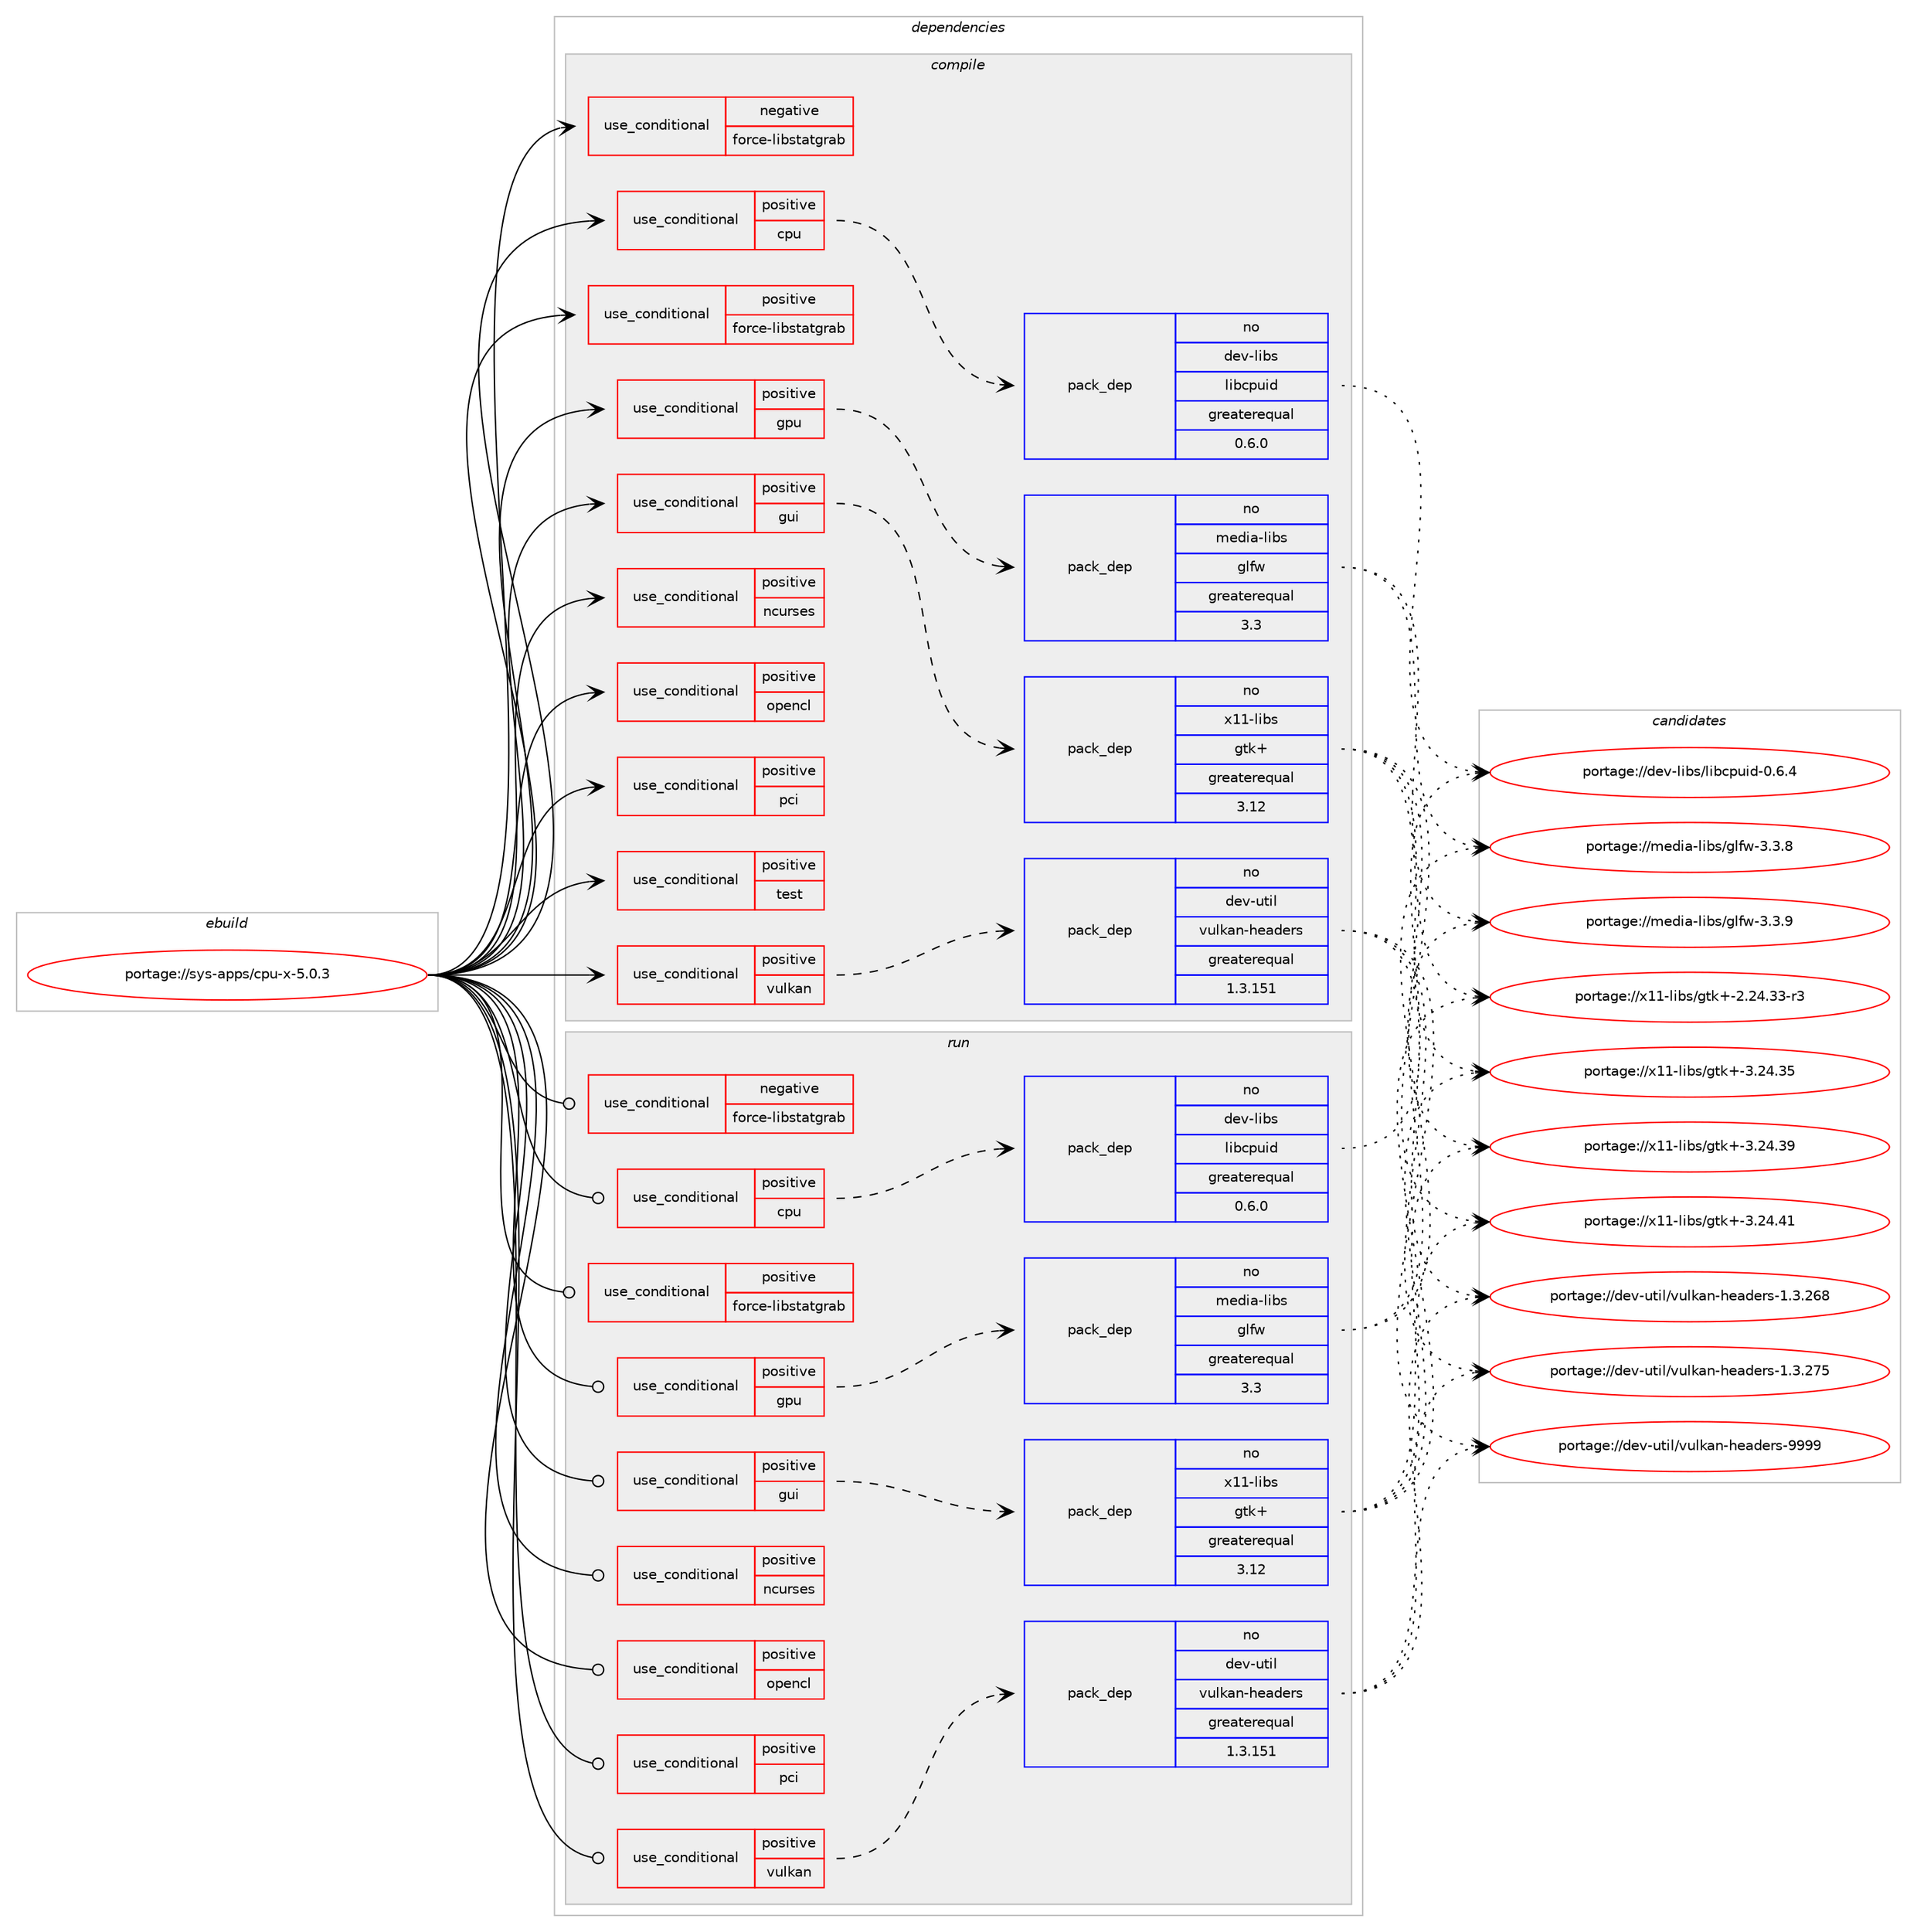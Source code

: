 digraph prolog {

# *************
# Graph options
# *************

newrank=true;
concentrate=true;
compound=true;
graph [rankdir=LR,fontname=Helvetica,fontsize=10,ranksep=1.5];#, ranksep=2.5, nodesep=0.2];
edge  [arrowhead=vee];
node  [fontname=Helvetica,fontsize=10];

# **********
# The ebuild
# **********

subgraph cluster_leftcol {
color=gray;
rank=same;
label=<<i>ebuild</i>>;
id [label="portage://sys-apps/cpu-x-5.0.3", color=red, width=4, href="../sys-apps/cpu-x-5.0.3.svg"];
}

# ****************
# The dependencies
# ****************

subgraph cluster_midcol {
color=gray;
label=<<i>dependencies</i>>;
subgraph cluster_compile {
fillcolor="#eeeeee";
style=filled;
label=<<i>compile</i>>;
subgraph cond12134 {
dependency17739 [label=<<TABLE BORDER="0" CELLBORDER="1" CELLSPACING="0" CELLPADDING="4"><TR><TD ROWSPAN="3" CELLPADDING="10">use_conditional</TD></TR><TR><TD>negative</TD></TR><TR><TD>force-libstatgrab</TD></TR></TABLE>>, shape=none, color=red];
# *** BEGIN UNKNOWN DEPENDENCY TYPE (TODO) ***
# dependency17739 -> package_dependency(portage://sys-apps/cpu-x-5.0.3,install,no,sys-process,procps,none,[,,],any_same_slot,[])
# *** END UNKNOWN DEPENDENCY TYPE (TODO) ***

}
id:e -> dependency17739:w [weight=20,style="solid",arrowhead="vee"];
subgraph cond12135 {
dependency17740 [label=<<TABLE BORDER="0" CELLBORDER="1" CELLSPACING="0" CELLPADDING="4"><TR><TD ROWSPAN="3" CELLPADDING="10">use_conditional</TD></TR><TR><TD>positive</TD></TR><TR><TD>cpu</TD></TR></TABLE>>, shape=none, color=red];
subgraph pack5426 {
dependency17741 [label=<<TABLE BORDER="0" CELLBORDER="1" CELLSPACING="0" CELLPADDING="4" WIDTH="220"><TR><TD ROWSPAN="6" CELLPADDING="30">pack_dep</TD></TR><TR><TD WIDTH="110">no</TD></TR><TR><TD>dev-libs</TD></TR><TR><TD>libcpuid</TD></TR><TR><TD>greaterequal</TD></TR><TR><TD>0.6.0</TD></TR></TABLE>>, shape=none, color=blue];
}
dependency17740:e -> dependency17741:w [weight=20,style="dashed",arrowhead="vee"];
}
id:e -> dependency17740:w [weight=20,style="solid",arrowhead="vee"];
subgraph cond12136 {
dependency17742 [label=<<TABLE BORDER="0" CELLBORDER="1" CELLSPACING="0" CELLPADDING="4"><TR><TD ROWSPAN="3" CELLPADDING="10">use_conditional</TD></TR><TR><TD>positive</TD></TR><TR><TD>force-libstatgrab</TD></TR></TABLE>>, shape=none, color=red];
# *** BEGIN UNKNOWN DEPENDENCY TYPE (TODO) ***
# dependency17742 -> package_dependency(portage://sys-apps/cpu-x-5.0.3,install,no,sys-libs,libstatgrab,none,[,,],[],[])
# *** END UNKNOWN DEPENDENCY TYPE (TODO) ***

}
id:e -> dependency17742:w [weight=20,style="solid",arrowhead="vee"];
subgraph cond12137 {
dependency17743 [label=<<TABLE BORDER="0" CELLBORDER="1" CELLSPACING="0" CELLPADDING="4"><TR><TD ROWSPAN="3" CELLPADDING="10">use_conditional</TD></TR><TR><TD>positive</TD></TR><TR><TD>gpu</TD></TR></TABLE>>, shape=none, color=red];
subgraph pack5427 {
dependency17744 [label=<<TABLE BORDER="0" CELLBORDER="1" CELLSPACING="0" CELLPADDING="4" WIDTH="220"><TR><TD ROWSPAN="6" CELLPADDING="30">pack_dep</TD></TR><TR><TD WIDTH="110">no</TD></TR><TR><TD>media-libs</TD></TR><TR><TD>glfw</TD></TR><TR><TD>greaterequal</TD></TR><TR><TD>3.3</TD></TR></TABLE>>, shape=none, color=blue];
}
dependency17743:e -> dependency17744:w [weight=20,style="dashed",arrowhead="vee"];
# *** BEGIN UNKNOWN DEPENDENCY TYPE (TODO) ***
# dependency17743 -> package_dependency(portage://sys-apps/cpu-x-5.0.3,install,no,media-libs,libglvnd,none,[,,],[],[])
# *** END UNKNOWN DEPENDENCY TYPE (TODO) ***

}
id:e -> dependency17743:w [weight=20,style="solid",arrowhead="vee"];
subgraph cond12138 {
dependency17745 [label=<<TABLE BORDER="0" CELLBORDER="1" CELLSPACING="0" CELLPADDING="4"><TR><TD ROWSPAN="3" CELLPADDING="10">use_conditional</TD></TR><TR><TD>positive</TD></TR><TR><TD>gui</TD></TR></TABLE>>, shape=none, color=red];
# *** BEGIN UNKNOWN DEPENDENCY TYPE (TODO) ***
# dependency17745 -> package_dependency(portage://sys-apps/cpu-x-5.0.3,install,no,dev-cpp,gtkmm,none,[,,],[slot(3.0)],[])
# *** END UNKNOWN DEPENDENCY TYPE (TODO) ***

subgraph pack5428 {
dependency17746 [label=<<TABLE BORDER="0" CELLBORDER="1" CELLSPACING="0" CELLPADDING="4" WIDTH="220"><TR><TD ROWSPAN="6" CELLPADDING="30">pack_dep</TD></TR><TR><TD WIDTH="110">no</TD></TR><TR><TD>x11-libs</TD></TR><TR><TD>gtk+</TD></TR><TR><TD>greaterequal</TD></TR><TR><TD>3.12</TD></TR></TABLE>>, shape=none, color=blue];
}
dependency17745:e -> dependency17746:w [weight=20,style="dashed",arrowhead="vee"];
}
id:e -> dependency17745:w [weight=20,style="solid",arrowhead="vee"];
subgraph cond12139 {
dependency17747 [label=<<TABLE BORDER="0" CELLBORDER="1" CELLSPACING="0" CELLPADDING="4"><TR><TD ROWSPAN="3" CELLPADDING="10">use_conditional</TD></TR><TR><TD>positive</TD></TR><TR><TD>ncurses</TD></TR></TABLE>>, shape=none, color=red];
# *** BEGIN UNKNOWN DEPENDENCY TYPE (TODO) ***
# dependency17747 -> package_dependency(portage://sys-apps/cpu-x-5.0.3,install,no,sys-libs,ncurses,none,[,,],any_same_slot,[use(enable(tinfo),none)])
# *** END UNKNOWN DEPENDENCY TYPE (TODO) ***

}
id:e -> dependency17747:w [weight=20,style="solid",arrowhead="vee"];
subgraph cond12140 {
dependency17748 [label=<<TABLE BORDER="0" CELLBORDER="1" CELLSPACING="0" CELLPADDING="4"><TR><TD ROWSPAN="3" CELLPADDING="10">use_conditional</TD></TR><TR><TD>positive</TD></TR><TR><TD>opencl</TD></TR></TABLE>>, shape=none, color=red];
# *** BEGIN UNKNOWN DEPENDENCY TYPE (TODO) ***
# dependency17748 -> package_dependency(portage://sys-apps/cpu-x-5.0.3,install,no,virtual,opencl,none,[,,],[],[])
# *** END UNKNOWN DEPENDENCY TYPE (TODO) ***

}
id:e -> dependency17748:w [weight=20,style="solid",arrowhead="vee"];
subgraph cond12141 {
dependency17749 [label=<<TABLE BORDER="0" CELLBORDER="1" CELLSPACING="0" CELLPADDING="4"><TR><TD ROWSPAN="3" CELLPADDING="10">use_conditional</TD></TR><TR><TD>positive</TD></TR><TR><TD>pci</TD></TR></TABLE>>, shape=none, color=red];
# *** BEGIN UNKNOWN DEPENDENCY TYPE (TODO) ***
# dependency17749 -> package_dependency(portage://sys-apps/cpu-x-5.0.3,install,no,sys-apps,pciutils,none,[,,],[],[])
# *** END UNKNOWN DEPENDENCY TYPE (TODO) ***

}
id:e -> dependency17749:w [weight=20,style="solid",arrowhead="vee"];
subgraph cond12142 {
dependency17750 [label=<<TABLE BORDER="0" CELLBORDER="1" CELLSPACING="0" CELLPADDING="4"><TR><TD ROWSPAN="3" CELLPADDING="10">use_conditional</TD></TR><TR><TD>positive</TD></TR><TR><TD>test</TD></TR></TABLE>>, shape=none, color=red];
# *** BEGIN UNKNOWN DEPENDENCY TYPE (TODO) ***
# dependency17750 -> package_dependency(portage://sys-apps/cpu-x-5.0.3,install,no,sys-apps,grep,none,[,,],[],[use(enable(pcre),none)])
# *** END UNKNOWN DEPENDENCY TYPE (TODO) ***

# *** BEGIN UNKNOWN DEPENDENCY TYPE (TODO) ***
# dependency17750 -> package_dependency(portage://sys-apps/cpu-x-5.0.3,install,no,sys-apps,mawk,none,[,,],[],[])
# *** END UNKNOWN DEPENDENCY TYPE (TODO) ***

# *** BEGIN UNKNOWN DEPENDENCY TYPE (TODO) ***
# dependency17750 -> package_dependency(portage://sys-apps/cpu-x-5.0.3,install,no,sys-apps,nawk,none,[,,],[],[])
# *** END UNKNOWN DEPENDENCY TYPE (TODO) ***

}
id:e -> dependency17750:w [weight=20,style="solid",arrowhead="vee"];
subgraph cond12143 {
dependency17751 [label=<<TABLE BORDER="0" CELLBORDER="1" CELLSPACING="0" CELLPADDING="4"><TR><TD ROWSPAN="3" CELLPADDING="10">use_conditional</TD></TR><TR><TD>positive</TD></TR><TR><TD>vulkan</TD></TR></TABLE>>, shape=none, color=red];
# *** BEGIN UNKNOWN DEPENDENCY TYPE (TODO) ***
# dependency17751 -> package_dependency(portage://sys-apps/cpu-x-5.0.3,install,no,media-libs,vulkan-loader,none,[,,],[],[])
# *** END UNKNOWN DEPENDENCY TYPE (TODO) ***

subgraph pack5429 {
dependency17752 [label=<<TABLE BORDER="0" CELLBORDER="1" CELLSPACING="0" CELLPADDING="4" WIDTH="220"><TR><TD ROWSPAN="6" CELLPADDING="30">pack_dep</TD></TR><TR><TD WIDTH="110">no</TD></TR><TR><TD>dev-util</TD></TR><TR><TD>vulkan-headers</TD></TR><TR><TD>greaterequal</TD></TR><TR><TD>1.3.151</TD></TR></TABLE>>, shape=none, color=blue];
}
dependency17751:e -> dependency17752:w [weight=20,style="dashed",arrowhead="vee"];
}
id:e -> dependency17751:w [weight=20,style="solid",arrowhead="vee"];
# *** BEGIN UNKNOWN DEPENDENCY TYPE (TODO) ***
# id -> package_dependency(portage://sys-apps/cpu-x-5.0.3,install,no,dev-libs,glib,none,[,,],[slot(2)],[])
# *** END UNKNOWN DEPENDENCY TYPE (TODO) ***

# *** BEGIN UNKNOWN DEPENDENCY TYPE (TODO) ***
# id -> package_dependency(portage://sys-apps/cpu-x-5.0.3,install,no,x11-libs,cairo,none,[,,],[],[])
# *** END UNKNOWN DEPENDENCY TYPE (TODO) ***

# *** BEGIN UNKNOWN DEPENDENCY TYPE (TODO) ***
# id -> package_dependency(portage://sys-apps/cpu-x-5.0.3,install,no,x11-libs,gdk-pixbuf,none,[,,],[slot(2)],[])
# *** END UNKNOWN DEPENDENCY TYPE (TODO) ***

# *** BEGIN UNKNOWN DEPENDENCY TYPE (TODO) ***
# id -> package_dependency(portage://sys-apps/cpu-x-5.0.3,install,no,x11-libs,pango,none,[,,],[],[])
# *** END UNKNOWN DEPENDENCY TYPE (TODO) ***

}
subgraph cluster_compileandrun {
fillcolor="#eeeeee";
style=filled;
label=<<i>compile and run</i>>;
}
subgraph cluster_run {
fillcolor="#eeeeee";
style=filled;
label=<<i>run</i>>;
subgraph cond12144 {
dependency17753 [label=<<TABLE BORDER="0" CELLBORDER="1" CELLSPACING="0" CELLPADDING="4"><TR><TD ROWSPAN="3" CELLPADDING="10">use_conditional</TD></TR><TR><TD>negative</TD></TR><TR><TD>force-libstatgrab</TD></TR></TABLE>>, shape=none, color=red];
# *** BEGIN UNKNOWN DEPENDENCY TYPE (TODO) ***
# dependency17753 -> package_dependency(portage://sys-apps/cpu-x-5.0.3,run,no,sys-process,procps,none,[,,],any_same_slot,[])
# *** END UNKNOWN DEPENDENCY TYPE (TODO) ***

}
id:e -> dependency17753:w [weight=20,style="solid",arrowhead="odot"];
subgraph cond12145 {
dependency17754 [label=<<TABLE BORDER="0" CELLBORDER="1" CELLSPACING="0" CELLPADDING="4"><TR><TD ROWSPAN="3" CELLPADDING="10">use_conditional</TD></TR><TR><TD>positive</TD></TR><TR><TD>cpu</TD></TR></TABLE>>, shape=none, color=red];
subgraph pack5430 {
dependency17755 [label=<<TABLE BORDER="0" CELLBORDER="1" CELLSPACING="0" CELLPADDING="4" WIDTH="220"><TR><TD ROWSPAN="6" CELLPADDING="30">pack_dep</TD></TR><TR><TD WIDTH="110">no</TD></TR><TR><TD>dev-libs</TD></TR><TR><TD>libcpuid</TD></TR><TR><TD>greaterequal</TD></TR><TR><TD>0.6.0</TD></TR></TABLE>>, shape=none, color=blue];
}
dependency17754:e -> dependency17755:w [weight=20,style="dashed",arrowhead="vee"];
}
id:e -> dependency17754:w [weight=20,style="solid",arrowhead="odot"];
subgraph cond12146 {
dependency17756 [label=<<TABLE BORDER="0" CELLBORDER="1" CELLSPACING="0" CELLPADDING="4"><TR><TD ROWSPAN="3" CELLPADDING="10">use_conditional</TD></TR><TR><TD>positive</TD></TR><TR><TD>force-libstatgrab</TD></TR></TABLE>>, shape=none, color=red];
# *** BEGIN UNKNOWN DEPENDENCY TYPE (TODO) ***
# dependency17756 -> package_dependency(portage://sys-apps/cpu-x-5.0.3,run,no,sys-libs,libstatgrab,none,[,,],[],[])
# *** END UNKNOWN DEPENDENCY TYPE (TODO) ***

}
id:e -> dependency17756:w [weight=20,style="solid",arrowhead="odot"];
subgraph cond12147 {
dependency17757 [label=<<TABLE BORDER="0" CELLBORDER="1" CELLSPACING="0" CELLPADDING="4"><TR><TD ROWSPAN="3" CELLPADDING="10">use_conditional</TD></TR><TR><TD>positive</TD></TR><TR><TD>gpu</TD></TR></TABLE>>, shape=none, color=red];
subgraph pack5431 {
dependency17758 [label=<<TABLE BORDER="0" CELLBORDER="1" CELLSPACING="0" CELLPADDING="4" WIDTH="220"><TR><TD ROWSPAN="6" CELLPADDING="30">pack_dep</TD></TR><TR><TD WIDTH="110">no</TD></TR><TR><TD>media-libs</TD></TR><TR><TD>glfw</TD></TR><TR><TD>greaterequal</TD></TR><TR><TD>3.3</TD></TR></TABLE>>, shape=none, color=blue];
}
dependency17757:e -> dependency17758:w [weight=20,style="dashed",arrowhead="vee"];
# *** BEGIN UNKNOWN DEPENDENCY TYPE (TODO) ***
# dependency17757 -> package_dependency(portage://sys-apps/cpu-x-5.0.3,run,no,media-libs,libglvnd,none,[,,],[],[])
# *** END UNKNOWN DEPENDENCY TYPE (TODO) ***

}
id:e -> dependency17757:w [weight=20,style="solid",arrowhead="odot"];
subgraph cond12148 {
dependency17759 [label=<<TABLE BORDER="0" CELLBORDER="1" CELLSPACING="0" CELLPADDING="4"><TR><TD ROWSPAN="3" CELLPADDING="10">use_conditional</TD></TR><TR><TD>positive</TD></TR><TR><TD>gui</TD></TR></TABLE>>, shape=none, color=red];
# *** BEGIN UNKNOWN DEPENDENCY TYPE (TODO) ***
# dependency17759 -> package_dependency(portage://sys-apps/cpu-x-5.0.3,run,no,dev-cpp,gtkmm,none,[,,],[slot(3.0)],[])
# *** END UNKNOWN DEPENDENCY TYPE (TODO) ***

subgraph pack5432 {
dependency17760 [label=<<TABLE BORDER="0" CELLBORDER="1" CELLSPACING="0" CELLPADDING="4" WIDTH="220"><TR><TD ROWSPAN="6" CELLPADDING="30">pack_dep</TD></TR><TR><TD WIDTH="110">no</TD></TR><TR><TD>x11-libs</TD></TR><TR><TD>gtk+</TD></TR><TR><TD>greaterequal</TD></TR><TR><TD>3.12</TD></TR></TABLE>>, shape=none, color=blue];
}
dependency17759:e -> dependency17760:w [weight=20,style="dashed",arrowhead="vee"];
}
id:e -> dependency17759:w [weight=20,style="solid",arrowhead="odot"];
subgraph cond12149 {
dependency17761 [label=<<TABLE BORDER="0" CELLBORDER="1" CELLSPACING="0" CELLPADDING="4"><TR><TD ROWSPAN="3" CELLPADDING="10">use_conditional</TD></TR><TR><TD>positive</TD></TR><TR><TD>ncurses</TD></TR></TABLE>>, shape=none, color=red];
# *** BEGIN UNKNOWN DEPENDENCY TYPE (TODO) ***
# dependency17761 -> package_dependency(portage://sys-apps/cpu-x-5.0.3,run,no,sys-libs,ncurses,none,[,,],any_same_slot,[use(enable(tinfo),none)])
# *** END UNKNOWN DEPENDENCY TYPE (TODO) ***

}
id:e -> dependency17761:w [weight=20,style="solid",arrowhead="odot"];
subgraph cond12150 {
dependency17762 [label=<<TABLE BORDER="0" CELLBORDER="1" CELLSPACING="0" CELLPADDING="4"><TR><TD ROWSPAN="3" CELLPADDING="10">use_conditional</TD></TR><TR><TD>positive</TD></TR><TR><TD>opencl</TD></TR></TABLE>>, shape=none, color=red];
# *** BEGIN UNKNOWN DEPENDENCY TYPE (TODO) ***
# dependency17762 -> package_dependency(portage://sys-apps/cpu-x-5.0.3,run,no,virtual,opencl,none,[,,],[],[])
# *** END UNKNOWN DEPENDENCY TYPE (TODO) ***

}
id:e -> dependency17762:w [weight=20,style="solid",arrowhead="odot"];
subgraph cond12151 {
dependency17763 [label=<<TABLE BORDER="0" CELLBORDER="1" CELLSPACING="0" CELLPADDING="4"><TR><TD ROWSPAN="3" CELLPADDING="10">use_conditional</TD></TR><TR><TD>positive</TD></TR><TR><TD>pci</TD></TR></TABLE>>, shape=none, color=red];
# *** BEGIN UNKNOWN DEPENDENCY TYPE (TODO) ***
# dependency17763 -> package_dependency(portage://sys-apps/cpu-x-5.0.3,run,no,sys-apps,pciutils,none,[,,],[],[])
# *** END UNKNOWN DEPENDENCY TYPE (TODO) ***

}
id:e -> dependency17763:w [weight=20,style="solid",arrowhead="odot"];
subgraph cond12152 {
dependency17764 [label=<<TABLE BORDER="0" CELLBORDER="1" CELLSPACING="0" CELLPADDING="4"><TR><TD ROWSPAN="3" CELLPADDING="10">use_conditional</TD></TR><TR><TD>positive</TD></TR><TR><TD>vulkan</TD></TR></TABLE>>, shape=none, color=red];
# *** BEGIN UNKNOWN DEPENDENCY TYPE (TODO) ***
# dependency17764 -> package_dependency(portage://sys-apps/cpu-x-5.0.3,run,no,media-libs,vulkan-loader,none,[,,],[],[])
# *** END UNKNOWN DEPENDENCY TYPE (TODO) ***

subgraph pack5433 {
dependency17765 [label=<<TABLE BORDER="0" CELLBORDER="1" CELLSPACING="0" CELLPADDING="4" WIDTH="220"><TR><TD ROWSPAN="6" CELLPADDING="30">pack_dep</TD></TR><TR><TD WIDTH="110">no</TD></TR><TR><TD>dev-util</TD></TR><TR><TD>vulkan-headers</TD></TR><TR><TD>greaterequal</TD></TR><TR><TD>1.3.151</TD></TR></TABLE>>, shape=none, color=blue];
}
dependency17764:e -> dependency17765:w [weight=20,style="dashed",arrowhead="vee"];
}
id:e -> dependency17764:w [weight=20,style="solid",arrowhead="odot"];
# *** BEGIN UNKNOWN DEPENDENCY TYPE (TODO) ***
# id -> package_dependency(portage://sys-apps/cpu-x-5.0.3,run,no,dev-libs,glib,none,[,,],[slot(2)],[])
# *** END UNKNOWN DEPENDENCY TYPE (TODO) ***

# *** BEGIN UNKNOWN DEPENDENCY TYPE (TODO) ***
# id -> package_dependency(portage://sys-apps/cpu-x-5.0.3,run,no,x11-libs,cairo,none,[,,],[],[])
# *** END UNKNOWN DEPENDENCY TYPE (TODO) ***

# *** BEGIN UNKNOWN DEPENDENCY TYPE (TODO) ***
# id -> package_dependency(portage://sys-apps/cpu-x-5.0.3,run,no,x11-libs,gdk-pixbuf,none,[,,],[slot(2)],[])
# *** END UNKNOWN DEPENDENCY TYPE (TODO) ***

# *** BEGIN UNKNOWN DEPENDENCY TYPE (TODO) ***
# id -> package_dependency(portage://sys-apps/cpu-x-5.0.3,run,no,x11-libs,pango,none,[,,],[],[])
# *** END UNKNOWN DEPENDENCY TYPE (TODO) ***

}
}

# **************
# The candidates
# **************

subgraph cluster_choices {
rank=same;
color=gray;
label=<<i>candidates</i>>;

subgraph choice5426 {
color=black;
nodesep=1;
choice1001011184510810598115471081059899112117105100454846544652 [label="portage://dev-libs/libcpuid-0.6.4", color=red, width=4,href="../dev-libs/libcpuid-0.6.4.svg"];
dependency17741:e -> choice1001011184510810598115471081059899112117105100454846544652:w [style=dotted,weight="100"];
}
subgraph choice5427 {
color=black;
nodesep=1;
choice10910110010597451081059811547103108102119455146514656 [label="portage://media-libs/glfw-3.3.8", color=red, width=4,href="../media-libs/glfw-3.3.8.svg"];
choice10910110010597451081059811547103108102119455146514657 [label="portage://media-libs/glfw-3.3.9", color=red, width=4,href="../media-libs/glfw-3.3.9.svg"];
dependency17744:e -> choice10910110010597451081059811547103108102119455146514656:w [style=dotted,weight="100"];
dependency17744:e -> choice10910110010597451081059811547103108102119455146514657:w [style=dotted,weight="100"];
}
subgraph choice5428 {
color=black;
nodesep=1;
choice12049494510810598115471031161074345504650524651514511451 [label="portage://x11-libs/gtk+-2.24.33-r3", color=red, width=4,href="../x11-libs/gtk+-2.24.33-r3.svg"];
choice1204949451081059811547103116107434551465052465153 [label="portage://x11-libs/gtk+-3.24.35", color=red, width=4,href="../x11-libs/gtk+-3.24.35.svg"];
choice1204949451081059811547103116107434551465052465157 [label="portage://x11-libs/gtk+-3.24.39", color=red, width=4,href="../x11-libs/gtk+-3.24.39.svg"];
choice1204949451081059811547103116107434551465052465249 [label="portage://x11-libs/gtk+-3.24.41", color=red, width=4,href="../x11-libs/gtk+-3.24.41.svg"];
dependency17746:e -> choice12049494510810598115471031161074345504650524651514511451:w [style=dotted,weight="100"];
dependency17746:e -> choice1204949451081059811547103116107434551465052465153:w [style=dotted,weight="100"];
dependency17746:e -> choice1204949451081059811547103116107434551465052465157:w [style=dotted,weight="100"];
dependency17746:e -> choice1204949451081059811547103116107434551465052465249:w [style=dotted,weight="100"];
}
subgraph choice5429 {
color=black;
nodesep=1;
choice10010111845117116105108471181171081079711045104101971001011141154549465146505456 [label="portage://dev-util/vulkan-headers-1.3.268", color=red, width=4,href="../dev-util/vulkan-headers-1.3.268.svg"];
choice10010111845117116105108471181171081079711045104101971001011141154549465146505553 [label="portage://dev-util/vulkan-headers-1.3.275", color=red, width=4,href="../dev-util/vulkan-headers-1.3.275.svg"];
choice10010111845117116105108471181171081079711045104101971001011141154557575757 [label="portage://dev-util/vulkan-headers-9999", color=red, width=4,href="../dev-util/vulkan-headers-9999.svg"];
dependency17752:e -> choice10010111845117116105108471181171081079711045104101971001011141154549465146505456:w [style=dotted,weight="100"];
dependency17752:e -> choice10010111845117116105108471181171081079711045104101971001011141154549465146505553:w [style=dotted,weight="100"];
dependency17752:e -> choice10010111845117116105108471181171081079711045104101971001011141154557575757:w [style=dotted,weight="100"];
}
subgraph choice5430 {
color=black;
nodesep=1;
choice1001011184510810598115471081059899112117105100454846544652 [label="portage://dev-libs/libcpuid-0.6.4", color=red, width=4,href="../dev-libs/libcpuid-0.6.4.svg"];
dependency17755:e -> choice1001011184510810598115471081059899112117105100454846544652:w [style=dotted,weight="100"];
}
subgraph choice5431 {
color=black;
nodesep=1;
choice10910110010597451081059811547103108102119455146514656 [label="portage://media-libs/glfw-3.3.8", color=red, width=4,href="../media-libs/glfw-3.3.8.svg"];
choice10910110010597451081059811547103108102119455146514657 [label="portage://media-libs/glfw-3.3.9", color=red, width=4,href="../media-libs/glfw-3.3.9.svg"];
dependency17758:e -> choice10910110010597451081059811547103108102119455146514656:w [style=dotted,weight="100"];
dependency17758:e -> choice10910110010597451081059811547103108102119455146514657:w [style=dotted,weight="100"];
}
subgraph choice5432 {
color=black;
nodesep=1;
choice12049494510810598115471031161074345504650524651514511451 [label="portage://x11-libs/gtk+-2.24.33-r3", color=red, width=4,href="../x11-libs/gtk+-2.24.33-r3.svg"];
choice1204949451081059811547103116107434551465052465153 [label="portage://x11-libs/gtk+-3.24.35", color=red, width=4,href="../x11-libs/gtk+-3.24.35.svg"];
choice1204949451081059811547103116107434551465052465157 [label="portage://x11-libs/gtk+-3.24.39", color=red, width=4,href="../x11-libs/gtk+-3.24.39.svg"];
choice1204949451081059811547103116107434551465052465249 [label="portage://x11-libs/gtk+-3.24.41", color=red, width=4,href="../x11-libs/gtk+-3.24.41.svg"];
dependency17760:e -> choice12049494510810598115471031161074345504650524651514511451:w [style=dotted,weight="100"];
dependency17760:e -> choice1204949451081059811547103116107434551465052465153:w [style=dotted,weight="100"];
dependency17760:e -> choice1204949451081059811547103116107434551465052465157:w [style=dotted,weight="100"];
dependency17760:e -> choice1204949451081059811547103116107434551465052465249:w [style=dotted,weight="100"];
}
subgraph choice5433 {
color=black;
nodesep=1;
choice10010111845117116105108471181171081079711045104101971001011141154549465146505456 [label="portage://dev-util/vulkan-headers-1.3.268", color=red, width=4,href="../dev-util/vulkan-headers-1.3.268.svg"];
choice10010111845117116105108471181171081079711045104101971001011141154549465146505553 [label="portage://dev-util/vulkan-headers-1.3.275", color=red, width=4,href="../dev-util/vulkan-headers-1.3.275.svg"];
choice10010111845117116105108471181171081079711045104101971001011141154557575757 [label="portage://dev-util/vulkan-headers-9999", color=red, width=4,href="../dev-util/vulkan-headers-9999.svg"];
dependency17765:e -> choice10010111845117116105108471181171081079711045104101971001011141154549465146505456:w [style=dotted,weight="100"];
dependency17765:e -> choice10010111845117116105108471181171081079711045104101971001011141154549465146505553:w [style=dotted,weight="100"];
dependency17765:e -> choice10010111845117116105108471181171081079711045104101971001011141154557575757:w [style=dotted,weight="100"];
}
}

}
